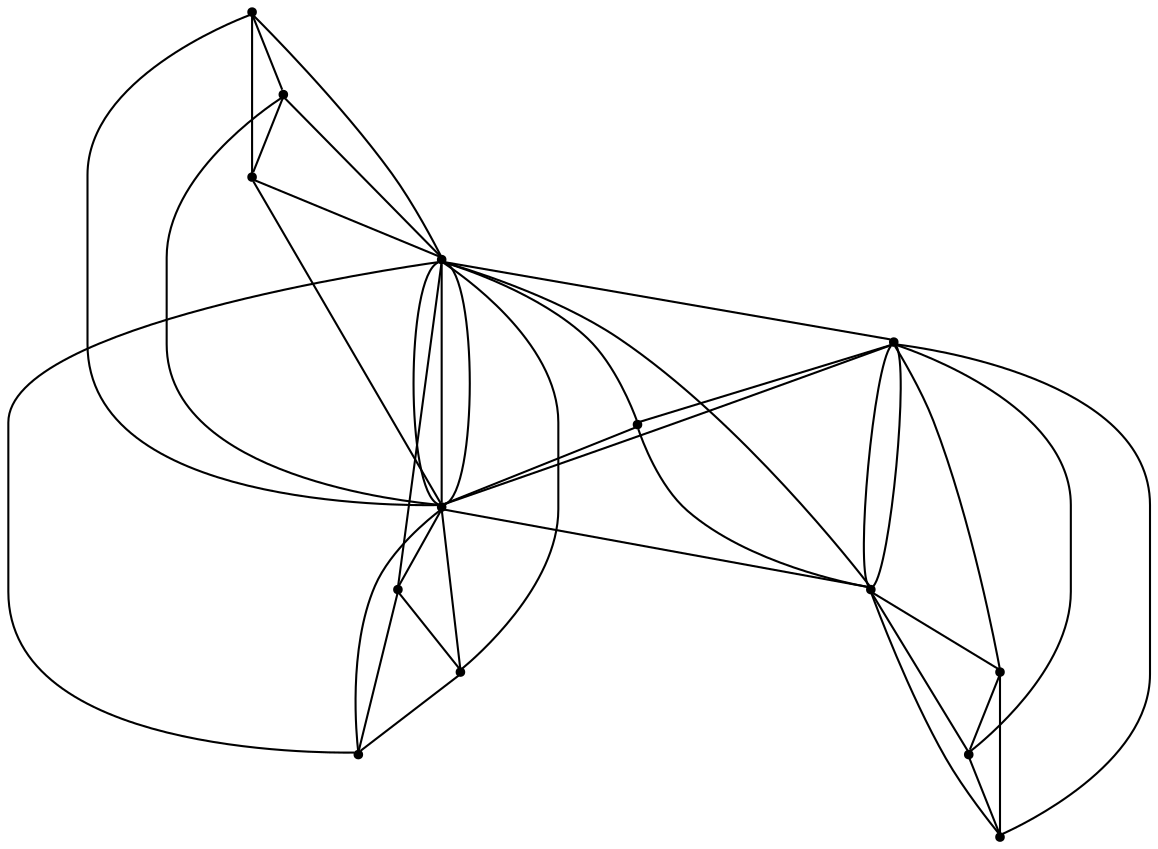 graph {
  node [shape=point,comment="{\"directed\":false,\"doi\":\"10.1007/978-3-319-50106-2_26\",\"figure\":\"1 (1)\"}"]

  v0 [pos="1571.9160821984656,2169.1342226274433"]
  v1 [pos="1571.9160821984656,2116.497392978818"]
  v2 [pos="1545.5982668527017,2142.8132642975957"]
  v3 [pos="1466.637826089463,2090.176688999524"]
  v4 [pos="1466.637826089463,2195.4506026473277"]
  v5 [pos="1427.161786646307,2116.497392978818"]
  v6 [pos="1427.1617866463073,2169.1342226274437"]
  v7 [pos="1361.3637986102372,2037.539859350899"]
  v8 [pos="1361.3637986102372,2248.0917562553627"]
  v9 [pos="1256.087672713227,2195.4506026473277"]
  v10 [pos="1453.4774081916607,2142.8132642975957"]
  v11 [pos="1361.3648160249204,2142.8132642975957"]
  v12 [pos="1256.087672713227,2090.176688999524"]
  v13 [pos="1203.4500389865416,2142.8132642975957"]

  v0 -- v7 [id="-1",pos="1571.9160821984656,2169.1342226274433 1576.9199432147573,2166.629783747579 1577.9479443759014,2166.1160353717437 1580.689280805619,2164.74603970285 1589.4614302038801,2160.3578567782565 1607.0059833540734,2151.5858148884795 1615.7739359167665,2131.8454140792855 1624.554606162999,2112.1050132700916 1624.554606162999,2081.4005775008904 1580.689280805619,2063.856239370783 1536.8239554482388,2046.3119012406755 1449.0933047334788,2041.9238454913589 1405.2279793760986,2039.7318524211291 1361.3637986102372,2037.539859350899 1361.3637986102372,2037.539859350899 1361.3637986102372,2037.539859350899"]
  v13 -- v12 [id="-2",pos="1203.4500389865416,2142.8132642975957 1256.087672713227,2090.176688999524 1256.087672713227,2090.176688999524 1256.087672713227,2090.176688999524"]
  v9 -- v12 [id="-3",pos="1256.087672713227,2195.4506026473277 1256.087672713227,2090.176688999524 1256.087672713227,2090.176688999524 1256.087672713227,2090.176688999524"]
  v12 -- v7 [id="-4",pos="1256.087672713227,2090.176688999524 1361.3637986102372,2037.539859350899 1361.3637986102372,2037.539859350899 1361.3637986102372,2037.539859350899"]
  v12 -- v8 [id="-5",pos="1256.087672713227,2090.176688999524 1361.3637986102372,2248.0917562553627 1361.3637986102372,2248.0917562553627 1361.3637986102372,2248.0917562553627"]
  v9 -- v8 [id="-6",pos="1256.087672713227,2195.4506026473277 1273.6362001395264,2204.2226445371048 1273.6362001395264,2204.2226445371048 1273.6362001395264,2204.2226445371048 1291.180626112884,2212.9948136021585 1326.2736748951677,2230.5432213411223 1343.8182280453607,2239.3152632308993 1361.3626540187186,2248.0874322959526 1343.8182280453607,2239.3152632308993 1343.8182280453607,2239.3152632308993 1361.3637986102372,2248.0917562553627 1361.3637986102372,2248.0917562553627 1361.3637986102372,2248.0917562553627"]
  v8 -- v13 [id="-7",pos="1361.3637986102372,2248.0917562553627 1335.0459514702643,2248.0875594712297 1335.0459514702643,2248.0875594712297 1335.0459514702643,2248.0875594712297 1308.725052086242,2248.0875594712297 1256.0875773306007,2248.0875594712297 1229.7666779465783,2230.543348516399 1203.4499753981238,2212.994940777435 1203.4499753981238,2177.906391692497 1203.4499753981238,2160.357983953533 1203.4500389865416,2142.8132642975957 1203.4500389865416,2142.8132642975957 1203.4500389865416,2142.8132642975957"]
  v8 -- v7 [id="-8",pos="1361.3637986102372,2248.0917562553627 1409.6162160814308,2248.0917562553627 1409.6162160814308,2248.0917562553627 1409.6162160814308,2248.0917562553627 1457.8655813085752,2248.0917562553627 1554.3683814215967,2248.0917562553627 1602.621943484309,2230.547545300532 1650.8713087114534,2212.999137561568 1650.8713087114534,2177.91058847663 1650.8713087114534,2142.8178426075588 1650.8713087114534,2107.7210271296312 1650.8713087114534,2072.63260521997 1602.621943484309,2055.0882670898627 1554.3683814215967,2037.5441833103087 1457.8655813085752,2037.5441833103087 1409.6162160814308,2037.5441833103087 1361.3637986102372,2037.539859350899 1361.3637986102372,2037.539859350899 1361.3637986102372,2037.539859350899"]
  v11 -- v7 [id="-9",pos="1361.3648160249204,2142.8132642975957 1361.3637986102372,2037.539859350899 1361.3637986102372,2037.539859350899 1361.3637986102372,2037.539859350899"]
  v7 -- v8 [id="-10",pos="1361.3637986102372,2037.539859350899 1374.523040122312,2039.7361763805388 1374.523040122312,2039.7361763805388 1374.523040122312,2039.7361763805388 1387.6834262259056,2041.928169450769 1413.996059115627,2046.3162252000857 1435.9327914530497,2050.700211340546 1457.8654541317399,2055.0882670898627 1475.4140769406656,2059.4722532303226 1490.7624133204085,2066.0525564004233 1506.1190161944523,2072.6366748288265 1519.2794022980459,2081.4046471097467 1525.8554621026922,2103.337040989171 1532.4357187429066,2125.269434868595 1532.4357187429066,2160.362180737666 1525.8554621026922,2182.2945746170903 1519.2794022980459,2204.2269684965145 1506.1190161944523,2212.9990103862915 1490.7624133204085,2219.579186381115 1475.4140769406656,2226.1593623759386 1457.8654541317399,2230.5474181252553 1435.9327914530497,2234.9314042657156 1413.996059115627,2239.319587190309 1387.6834262259056,2243.7077701149024 1374.523040122312,2245.8955664009995 1361.3637986102372,2248.0917562553627 1361.3637986102372,2248.0917562553627 1361.3637986102372,2248.0917562553627"]
  v7 -- v4 [id="-11",pos="1361.3637986102372,2037.539859350899 1387.683553402741,2041.9238454913589 1387.683553402741,2041.9238454913589 1387.683553402741,2041.9238454913589 1413.996059115627,2046.3119012406755 1466.6377307068365,2055.0841974810064 1492.9586300908588,2072.63260521997 1519.2795294748812,2090.176688999524 1519.2795294748812,2116.497392978818 1510.5030560642165,2138.429786858242 1501.73077948912,2160.3578567782565 1484.182156680194,2177.9062645172203 1475.4142041175012,2186.678433582274 1466.637826089463,2195.4506026473277 1466.637826089463,2195.4506026473277 1466.637826089463,2195.4506026473277"]
  v6 -- v10 [id="-12",pos="1427.1617866463073,2169.1342226274437 1453.4774081916607,2142.8132642975957 1453.4774081916607,2142.8132642975957 1453.4774081916607,2142.8132642975957"]
  v10 -- v5 [id="-13",pos="1453.4774081916607,2142.8132642975957 1427.161786646307,2116.497392978818 1427.161786646307,2116.497392978818 1427.161786646307,2116.497392978818"]
  v10 -- v3 [id="-14",pos="1453.4774081916607,2142.8132642975957 1466.637826089463,2090.176688999524 1466.637826089463,2090.176688999524 1466.637826089463,2090.176688999524"]
  v10 -- v4 [id="-15",pos="1453.4774081916607,2142.8132642975957 1466.637826089463,2195.4506026473277 1466.637826089463,2195.4506026473277 1466.637826089463,2195.4506026473277"]
  v4 -- v11 [id="-16",pos="1466.637826089463,2195.4506026473277 1455.6693645381251,2199.834715963065 1455.6693645381251,2199.834715963065 1455.6693645381251,2199.834715963065 1444.7092648637145,2204.2227717123815 1422.7766021850243,2212.994940777435 1405.2279793760986,2204.2227717123815 1387.683553402741,2195.4507298226044 1374.523040122312,2169.130153018587 1367.9469803176655,2155.973997813073 1361.3648160249204,2142.8132642975957 1361.3648160249204,2142.8132642975957 1361.3648160249204,2142.8132642975957"]
  v3 -- v11 [id="-17",pos="1466.637826089463,2090.176688999524 1455.6693645381251,2085.788633250207 1455.6693645381251,2085.788633250207 1455.6693645381251,2085.788633250207 1444.7092648637145,2081.4005775008904 1422.7766021850243,2072.63260521997 1405.2279793760986,2081.4005775008904 1387.683553402741,2090.1769433500776 1374.523040122312,2116.497392978818 1367.9469803176655,2129.6534210090554 1361.3648160249204,2142.8132642975957 1361.3648160249204,2142.8132642975957 1361.3648160249204,2142.8132642975957"]
  v3 -- v6 [id="-18",pos="1466.637826089463,2090.176688999524 1455.6693645381251,2090.176688999524 1455.6693645381251,2090.176688999524 1455.6693645381251,2090.176688999524 1444.7092648637145,2090.176688999524 1422.7766021850243,2090.176688999524 1411.8081088394777,2098.948730889301 1400.8439395063344,2107.7210271296312 1400.8439395063344,2125.2651109091853 1405.2279793760986,2138.4295325076887 1409.6160889045955,2151.5858148884795 1418.384168644124,2160.3578567782565 1427.1617866463073,2169.1342226274437"]
  v2 -- v8 [id="-19",pos="1545.5982668527017,2142.8132642975957 1543.4000152528854,2153.7778079587097 1543.4000152528854,2153.7778079587097 1543.4000152528854,2153.7778079587097 1541.2079953180032,2164.7461668781266 1536.8239554482388,2186.6743639734177 1523.66344216781,2202.0307786421513 1510.5030560642165,2217.382996526752 1488.5703933855266,2226.1551655918056 1460.0576012434574,2232.731144802496 1431.5446819245528,2239.315390406176 1396.455702801002,2243.7035733307694 1378.9070799920762,2245.8913696168665 1361.3626540187186,2248.0875594712297 1378.9070799920762,2245.8913696168665 1378.9070799920762,2245.8913696168665 1361.3637986102372,2248.0917562553627 1361.3637986102372,2248.0917562553627 1361.3637986102372,2248.0917562553627"]
  v8 -- v7 [id="-21",pos="1361.3637986102372,2248.0917562553627 1354.7823973785041,2232.735341586629 1354.7823973785041,2232.735341586629 1354.7823973785041,2232.735341586629 1348.202267915125,2217.387193310885 1335.0459514702643,2186.6785607575507 1328.461625171317,2166.9381599483568 1321.8855653666708,2147.201828748019 1321.8855653666708,2138.4338564670984 1328.461625171317,2118.6934556579045 1335.0459514702643,2098.9530548487105 1348.202267915125,2068.2445494706535 1354.7823973785041,2052.8962740196325 1361.3637986102372,2037.539859350899 1361.3637986102372,2037.539859350899 1361.3637986102372,2037.539859350899"]
  v11 -- v8 [id="-22",pos="1361.3648160249204,2142.8132642975957 1361.3637986102372,2248.0917562553627 1361.3637986102372,2248.0917562553627 1361.3637986102372,2248.0917562553627"]
  v8 -- v4 [id="-23",pos="1361.3637986102372,2248.0917562553627 1466.637826089463,2195.4506026473277 1466.637826089463,2195.4506026473277 1466.637826089463,2195.4506026473277"]
  v3 -- v7 [id="-24",pos="1466.637826089463,2090.176688999524 1361.3637986102372,2037.539859350899 1361.3637986102372,2037.539859350899 1361.3637986102372,2037.539859350899"]
  v7 -- v13 [id="-25",pos="1361.3637986102372,2037.539859350899 1335.0459514702643,2037.539859350899 1335.0459514702643,2037.539859350899 1335.0459514702643,2037.539859350899 1308.725052086242,2037.539859350899 1256.0875773306007,2037.539859350899 1229.7666779465783,2055.0841974810064 1203.4499753981238,2072.63260521997 1203.4499753981238,2107.7210271296312 1203.4499753981238,2125.269434868595 1203.4499753981238,2142.8137729987025 1203.4499753981238,2125.269434868595 1203.4499753981238,2125.269434868595 1203.4500389865416,2142.8132642975957 1203.4500389865416,2142.8132642975957 1203.4500389865416,2142.8132642975957"]
  v3 -- v4 [id="-35",pos="1466.637826089463,2090.176688999524 1455.6693645381251,2090.181012958934 1455.6693645381251,2090.181012958934 1455.6693645381251,2090.181012958934 1444.7092648637145,2090.181012958934 1422.7766021850243,2090.181012958934 1409.6160889045955,2094.564999099394 1396.455702801002,2098.9530548487105 1392.0716629312378,2107.7253510890414 1389.8754461607875,2120.8854487281346 1387.6834262259056,2134.0417311089254 1387.6834262259056,2151.590138847889 1389.8754461607875,2164.7503636622596 1392.0716629312378,2177.91058847663 1396.455702801002,2186.6785607575507 1407.4199993109808,2191.0708132910004 1418.384168644124,2195.4547994314607 1435.9327914530497,2195.4547994314607 1444.7092648637145,2195.4547994314607 1453.4814142619757,2195.4547994314607 1453.4814142619757,2195.4547994314607 1453.4814142619757,2195.4547994314607 1459.0969789658475,2195.450475472051 1460.3823343762433,2195.450475472051 1466.637826089463,2195.4506026473277"]
  v13 -- v9 [id="-36",pos="1203.4500389865416,2142.8132642975957 1256.087672713227,2195.4506026473277 1256.087672713227,2195.4506026473277 1256.087672713227,2195.4506026473277"]
  v6 -- v4 [id="-37",pos="1427.1617866463073,2169.1342226274437 1466.637826089463,2195.4506026473277 1466.637826089463,2195.4506026473277 1466.637826089463,2195.4506026473277"]
  v1 -- v7 [id="-39",pos="1571.9160821984656,2116.497392978818 1563.1364611611252,2105.5287797088477 1563.1364611611252,2105.5287797088477 1563.1364611611252,2105.5287797088477 1554.3683814215967,2094.560675139984 1536.8239554482388,2072.62828126056 1501.73077948912,2059.467929270913 1466.6377307068365,2046.3119012406755 1413.996059115627,2041.9235911408055 1387.6834262259056,2039.7315980705753 1361.3637986102372,2037.539859350899 1361.3637986102372,2037.539859350899 1361.3637986102372,2037.539859350899"]
  v5 -- v4 [id="-41",pos="1427.161786646307,2116.497392978818 1418.384168644124,2125.269434868595 1409.6160889045955,2134.0371527989623 1405.2279793760986,2147.1975047886094 1400.8439395063344,2160.3578567782565 1400.8439395063344,2177.9062645172203 1411.8081088394777,2186.6783064069973 1422.7766021850243,2195.450475472051 1444.7092648637145,2195.450475472051 1455.6693645381251,2195.450475472051 1466.637826089463,2195.4506026473277 1466.637826089463,2195.4506026473277 1466.637826089463,2195.4506026473277"]
  v2 -- v7 [id="-42",pos="1545.5982668527017,2142.8132642975957 1543.4000152528854,2131.8454140792855 1543.4000152528854,2131.8454140792855 1543.4000152528854,2131.8454140792855 1541.2079953180032,2120.8813791192783 1536.8239554482388,2098.948985239854 1523.66344216781,2083.596640179977 1510.5030560642165,2068.2402255112434 1488.5703933855266,2059.4681836214663 1460.0576012434574,2052.8922044107762 1431.5446819245528,2046.3121555912294 1396.455702801002,2041.9238454913589 1378.9070799920762,2039.7318524211291 1361.3637986102372,2037.539859350899 1361.3637986102372,2037.539859350899 1361.3637986102372,2037.539859350899"]
  v8 -- v3 [id="-43",pos="1361.3637986102372,2248.0917562553627 1387.683553402741,2243.7034461554927 1387.683553402741,2243.7034461554927 1387.683553402741,2243.7034461554927 1413.996059115627,2239.3152632308993 1466.6377307068365,2230.5432213411223 1492.9586300908588,2212.9948136021585 1519.2795294748812,2195.450475472051 1519.2795294748812,2169.1300258433102 1510.5030560642165,2147.1975047886094 1501.73077948912,2125.2651109091853 1484.182156680194,2107.7167031702215 1475.4142041175012,2098.948730889301 1466.637826089463,2090.176688999524 1466.637826089463,2090.176688999524 1466.637826089463,2090.176688999524"]
  v8 -- v1 [id="-45",pos="1361.3637986102372,2248.0917562553627 1405.2279793760986,2245.8912424415894 1405.2279793760986,2245.8912424415894 1405.2279793760986,2245.8912424415894 1449.0933047334788,2243.7034461554927 1536.8239554482388,2239.3152632308993 1580.689280805619,2221.7710522760685 1624.554606162999,2204.2226445371048 1624.554606162999,2173.5140119837706 1615.7740630936019,2153.777680783433 1607.0059833540734,2134.0374071495157 1589.4614302038801,2125.2651109091853 1580.689280805619,2120.881124768725 1571.9160821984656,2116.497392978818 1571.9160821984656,2116.497392978818 1571.9160821984656,2116.497392978818"]
  v2 -- v0 [id="-48",pos="1545.5982668527017,2142.8132642975957 1571.9160821984656,2169.1342226274433 1571.9160821984656,2169.1342226274433 1571.9160821984656,2169.1342226274433"]
  v0 -- v1 [id="-49",pos="1571.9160821984656,2169.1342226274433 1571.9160821984656,2116.497392978818 1571.9160821984656,2116.497392978818 1571.9160821984656,2116.497392978818"]
  v2 -- v1 [id="-50",pos="1545.5982668527017,2142.8132642975957 1571.9160821984656,2116.497392978818 1571.9160821984656,2116.497392978818 1571.9160821984656,2116.497392978818"]
  v8 -- v0 [id="-56",pos="1361.3637986102372,2248.0917562553627 1387.6834262259056,2245.8912424415894 1387.6834262259056,2245.8912424415894 1387.6834262259056,2245.8912424415894 1413.996059115627,2243.703318980216 1466.6377307068365,2239.311066446766 1501.73077948912,2226.154911241252 1536.8239554482388,2212.990489642749 1554.3683814215967,2191.0622925474577 1563.1364611611252,2180.0940608033175 1571.9170042305225,2169.1298986680335 1563.1364611611252,2180.0940608033175 1563.1364611611252,2180.0940608033175 1571.9160821984656,2169.1342226274433 1571.9160821984656,2169.1342226274433 1571.9160821984656,2169.1342226274433"]
  v5 -- v3 [id="-58",pos="1427.161786646307,2116.497392978818 1466.637826089463,2090.176688999524 1466.637826089463,2090.176688999524 1466.637826089463,2090.176688999524"]
  v3 -- v4 [id="-60",pos="1466.637826089463,2090.176688999524 1466.637826089463,2195.4506026473277 1466.637826089463,2195.4506026473277 1466.637826089463,2195.4506026473277"]
  v9 -- v7 [id="-61",pos="1256.087672713227,2195.4506026473277 1361.3637986102372,2037.539859350899 1361.3637986102372,2037.539859350899 1361.3637986102372,2037.539859350899"]
  v5 -- v6 [id="-67",pos="1427.161786646307,2116.497392978818 1427.1617866463073,2169.1342226274437 1427.1617866463073,2169.1342226274437 1427.1617866463073,2169.1342226274437"]
}